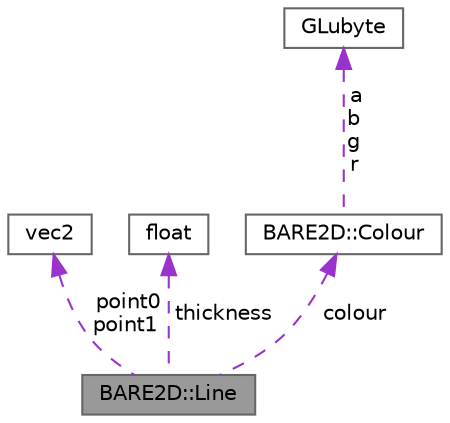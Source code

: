 digraph "BARE2D::Line"
{
 // INTERACTIVE_SVG=YES
 // LATEX_PDF_SIZE
  bgcolor="transparent";
  edge [fontname=Helvetica,fontsize=10,labelfontname=Helvetica,labelfontsize=10];
  node [fontname=Helvetica,fontsize=10,shape=box,height=0.2,width=0.4];
  Node1 [label="BARE2D::Line",height=0.2,width=0.4,color="gray40", fillcolor="grey60", style="filled", fontcolor="black",tooltip=" "];
  Node2 -> Node1 [dir="back",color="darkorchid3",style="dashed",label=" point0\npoint1" ];
  Node2 [label="vec2",height=0.2,width=0.4,color="gray40", fillcolor="white", style="filled",tooltip=" "];
  Node3 -> Node1 [dir="back",color="darkorchid3",style="dashed",label=" thickness" ];
  Node3 [label="float",height=0.2,width=0.4,color="gray40", fillcolor="white", style="filled",tooltip=" "];
  Node4 -> Node1 [dir="back",color="darkorchid3",style="dashed",label=" colour" ];
  Node4 [label="BARE2D::Colour",height=0.2,width=0.4,color="gray40", fillcolor="white", style="filled",URL="$struct_b_a_r_e2_d_1_1_colour.html",tooltip="An RGBA 8-bit colour value."];
  Node5 -> Node4 [dir="back",color="darkorchid3",style="dashed",label=" a\nb\ng\nr" ];
  Node5 [label="GLubyte",height=0.2,width=0.4,color="gray40", fillcolor="white", style="filled",tooltip=" "];
}

